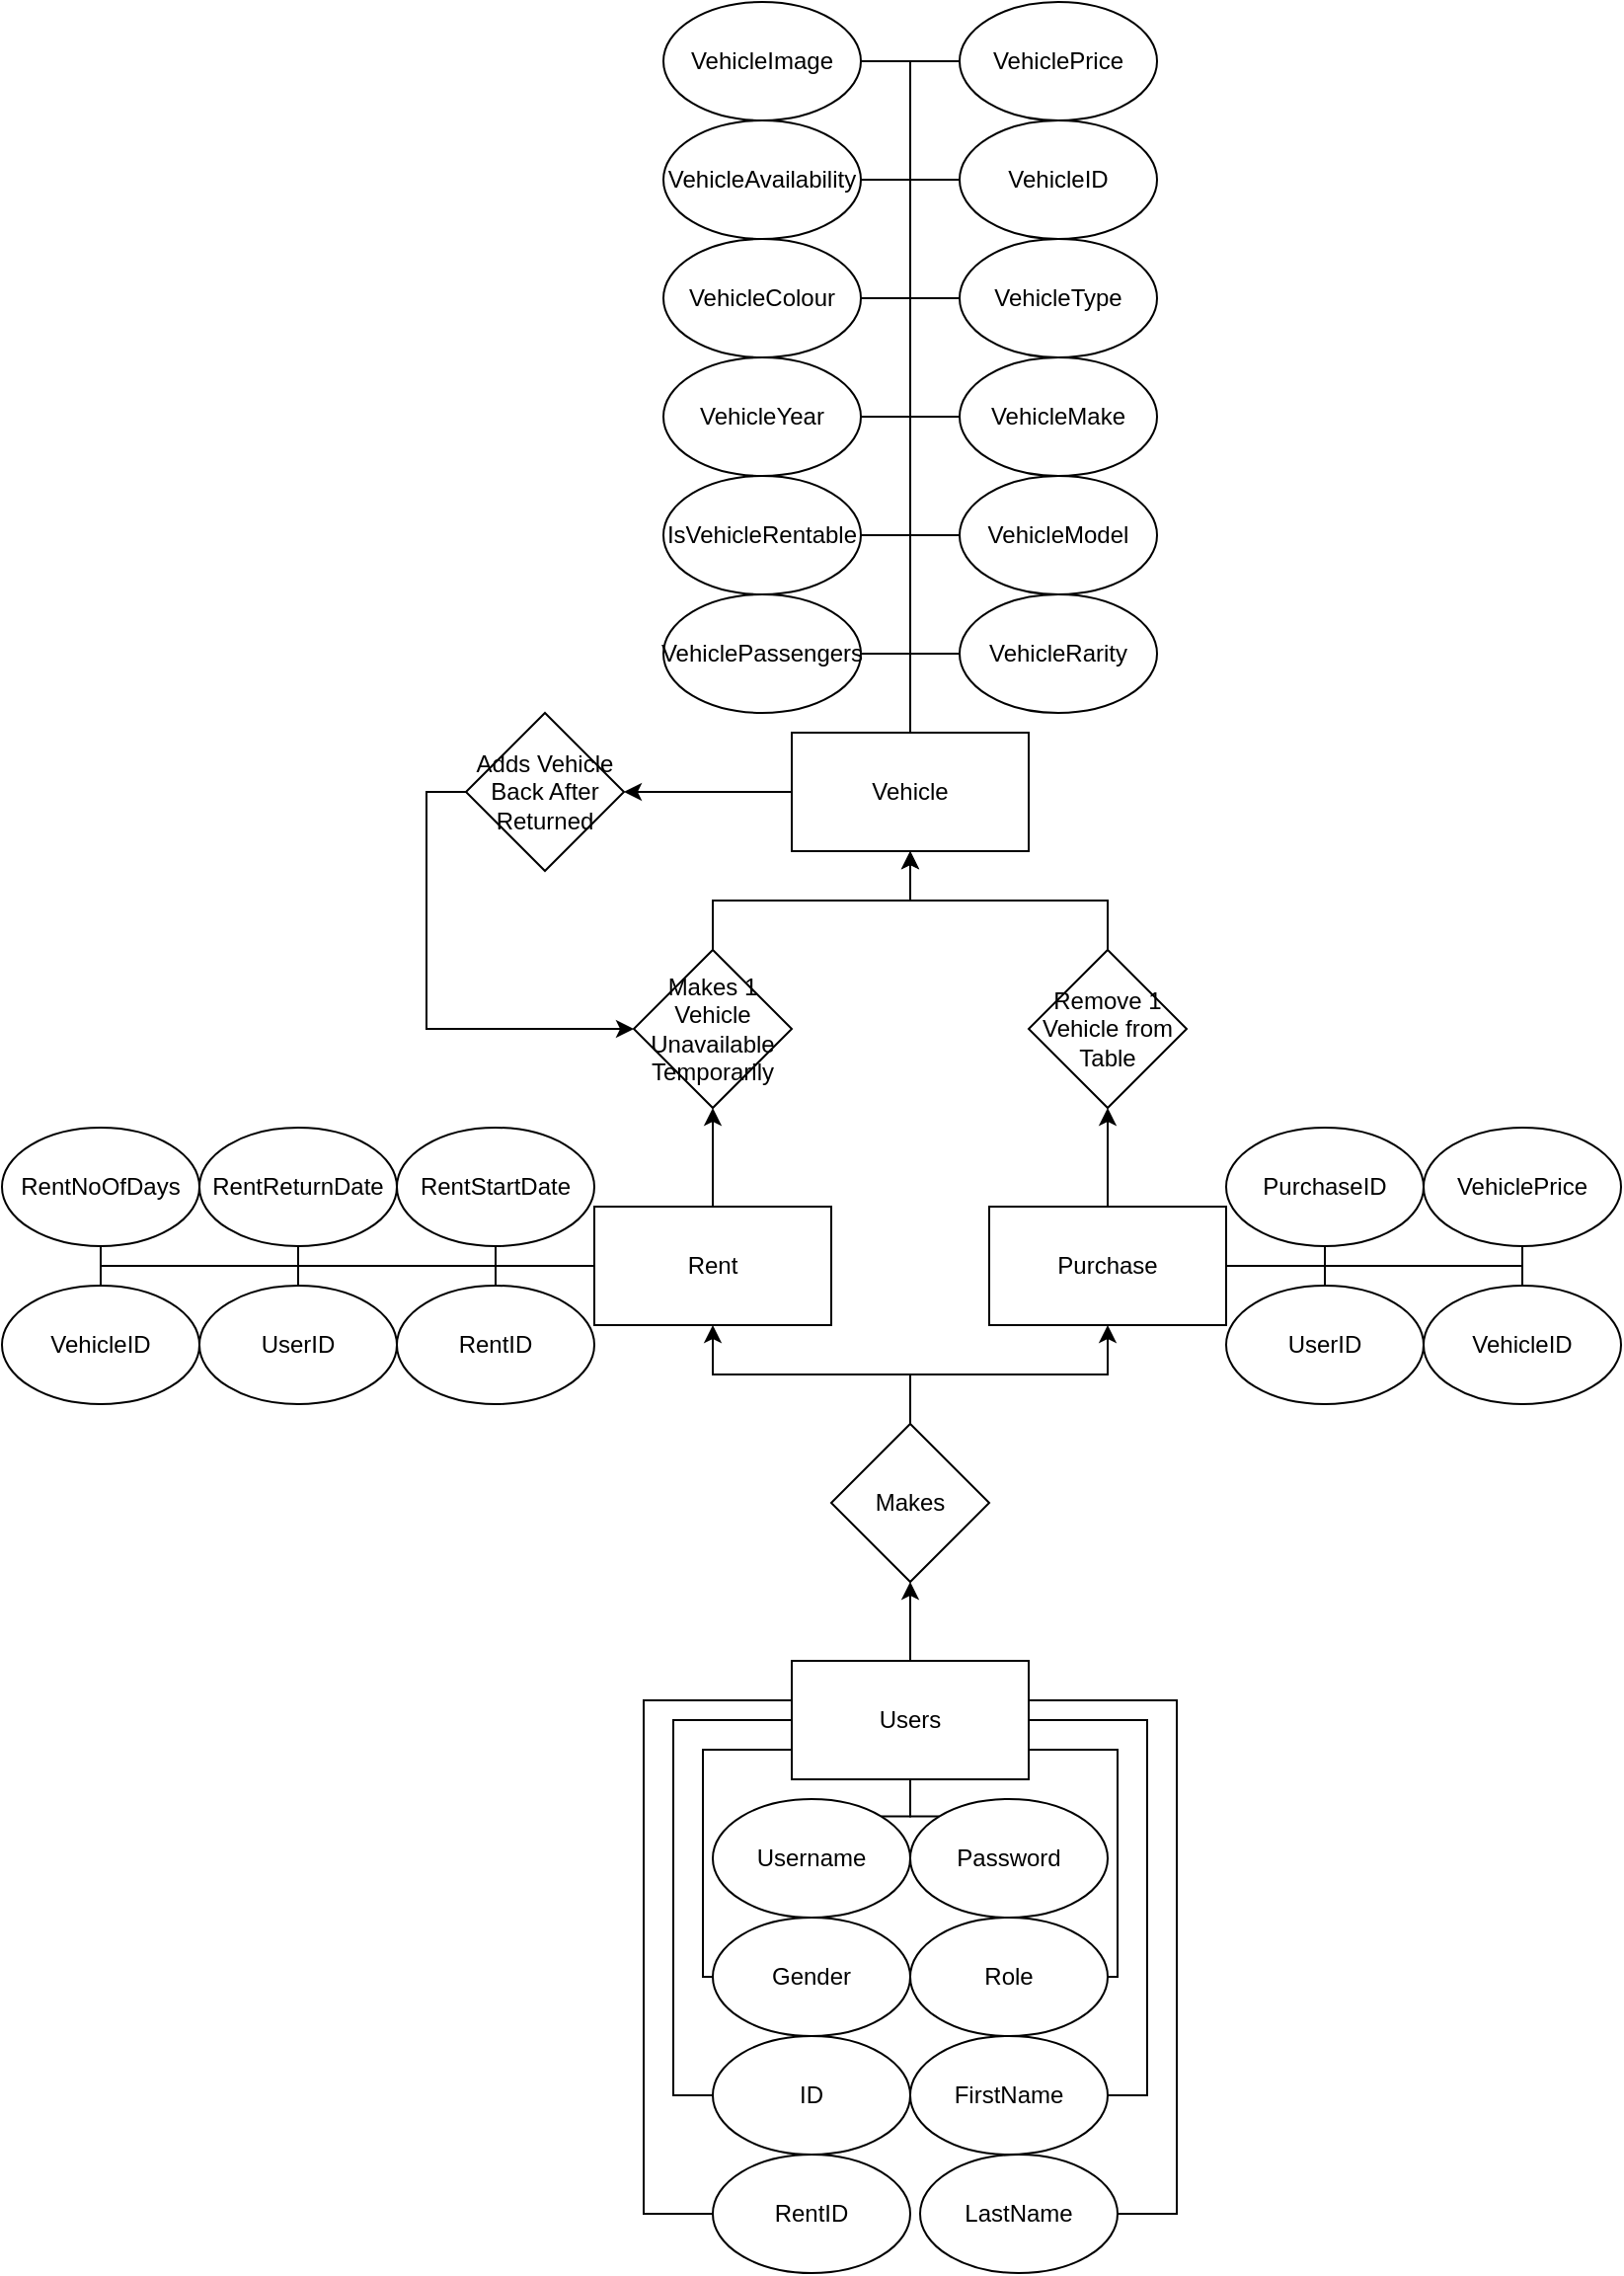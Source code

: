 <mxfile version="20.6.0" type="device"><diagram id="Ei4XksWp4wfRYFeMdyVO" name="Page-1"><mxGraphModel dx="2912" dy="2214" grid="1" gridSize="10" guides="1" tooltips="1" connect="1" arrows="1" fold="1" page="1" pageScale="1" pageWidth="850" pageHeight="1100" math="0" shadow="0"><root><mxCell id="0"/><mxCell id="1" parent="0"/><mxCell id="OmHEZQfIap8FmwXMCzCk-116" style="edgeStyle=orthogonalEdgeStyle;rounded=0;orthogonalLoop=1;jettySize=auto;html=1;exitX=0;exitY=0.5;exitDx=0;exitDy=0;entryX=0.5;entryY=1;entryDx=0;entryDy=0;endArrow=none;endFill=0;" edge="1" parent="1" source="OmHEZQfIap8FmwXMCzCk-1" target="OmHEZQfIap8FmwXMCzCk-7"><mxGeometry relative="1" as="geometry"><Array as="points"><mxPoint x="215" y="140"/></Array></mxGeometry></mxCell><mxCell id="OmHEZQfIap8FmwXMCzCk-117" style="edgeStyle=orthogonalEdgeStyle;rounded=0;orthogonalLoop=1;jettySize=auto;html=1;exitX=0;exitY=0.5;exitDx=0;exitDy=0;entryX=0.5;entryY=1;entryDx=0;entryDy=0;endArrow=none;endFill=0;" edge="1" parent="1" source="OmHEZQfIap8FmwXMCzCk-1" target="OmHEZQfIap8FmwXMCzCk-8"><mxGeometry relative="1" as="geometry"><Array as="points"><mxPoint x="115" y="140"/></Array></mxGeometry></mxCell><mxCell id="OmHEZQfIap8FmwXMCzCk-118" style="edgeStyle=orthogonalEdgeStyle;rounded=0;orthogonalLoop=1;jettySize=auto;html=1;exitX=0;exitY=0.5;exitDx=0;exitDy=0;entryX=0.5;entryY=1;entryDx=0;entryDy=0;endArrow=none;endFill=0;" edge="1" parent="1" source="OmHEZQfIap8FmwXMCzCk-1" target="OmHEZQfIap8FmwXMCzCk-9"><mxGeometry relative="1" as="geometry"><Array as="points"><mxPoint x="15" y="140"/></Array></mxGeometry></mxCell><mxCell id="OmHEZQfIap8FmwXMCzCk-119" style="edgeStyle=orthogonalEdgeStyle;rounded=0;orthogonalLoop=1;jettySize=auto;html=1;exitX=0;exitY=0.5;exitDx=0;exitDy=0;entryX=0.5;entryY=0;entryDx=0;entryDy=0;endArrow=none;endFill=0;" edge="1" parent="1" source="OmHEZQfIap8FmwXMCzCk-1" target="OmHEZQfIap8FmwXMCzCk-10"><mxGeometry relative="1" as="geometry"><Array as="points"><mxPoint x="15" y="140"/></Array></mxGeometry></mxCell><mxCell id="OmHEZQfIap8FmwXMCzCk-120" style="edgeStyle=orthogonalEdgeStyle;rounded=0;orthogonalLoop=1;jettySize=auto;html=1;exitX=0;exitY=0.5;exitDx=0;exitDy=0;entryX=0.5;entryY=0;entryDx=0;entryDy=0;endArrow=none;endFill=0;" edge="1" parent="1" source="OmHEZQfIap8FmwXMCzCk-1" target="OmHEZQfIap8FmwXMCzCk-11"><mxGeometry relative="1" as="geometry"><Array as="points"><mxPoint x="115" y="140"/></Array></mxGeometry></mxCell><mxCell id="OmHEZQfIap8FmwXMCzCk-121" style="edgeStyle=orthogonalEdgeStyle;rounded=0;orthogonalLoop=1;jettySize=auto;html=1;exitX=0;exitY=0.5;exitDx=0;exitDy=0;entryX=0.5;entryY=0;entryDx=0;entryDy=0;endArrow=none;endFill=0;" edge="1" parent="1" source="OmHEZQfIap8FmwXMCzCk-1" target="OmHEZQfIap8FmwXMCzCk-6"><mxGeometry relative="1" as="geometry"><Array as="points"><mxPoint x="215" y="140"/></Array></mxGeometry></mxCell><mxCell id="OmHEZQfIap8FmwXMCzCk-126" style="edgeStyle=orthogonalEdgeStyle;rounded=0;orthogonalLoop=1;jettySize=auto;html=1;exitX=0.5;exitY=0;exitDx=0;exitDy=0;entryX=0.5;entryY=1;entryDx=0;entryDy=0;endArrow=classic;endFill=1;" edge="1" parent="1" source="OmHEZQfIap8FmwXMCzCk-1" target="OmHEZQfIap8FmwXMCzCk-125"><mxGeometry relative="1" as="geometry"/></mxCell><mxCell id="OmHEZQfIap8FmwXMCzCk-1" value="Rent" style="rounded=0;whiteSpace=wrap;html=1;" vertex="1" parent="1"><mxGeometry x="265" y="110" width="120" height="60" as="geometry"/></mxCell><mxCell id="OmHEZQfIap8FmwXMCzCk-130" style="edgeStyle=orthogonalEdgeStyle;rounded=0;orthogonalLoop=1;jettySize=auto;html=1;exitX=0.5;exitY=0;exitDx=0;exitDy=0;entryX=1;entryY=0.5;entryDx=0;entryDy=0;endArrow=none;endFill=0;" edge="1" parent="1" source="OmHEZQfIap8FmwXMCzCk-2" target="OmHEZQfIap8FmwXMCzCk-57"><mxGeometry relative="1" as="geometry"/></mxCell><mxCell id="OmHEZQfIap8FmwXMCzCk-131" style="edgeStyle=orthogonalEdgeStyle;rounded=0;orthogonalLoop=1;jettySize=auto;html=1;exitX=0.5;exitY=0;exitDx=0;exitDy=0;entryX=1;entryY=0.5;entryDx=0;entryDy=0;endArrow=none;endFill=0;" edge="1" parent="1" source="OmHEZQfIap8FmwXMCzCk-2" target="OmHEZQfIap8FmwXMCzCk-58"><mxGeometry relative="1" as="geometry"/></mxCell><mxCell id="OmHEZQfIap8FmwXMCzCk-132" style="edgeStyle=orthogonalEdgeStyle;rounded=0;orthogonalLoop=1;jettySize=auto;html=1;exitX=0.5;exitY=0;exitDx=0;exitDy=0;entryX=1;entryY=0.5;entryDx=0;entryDy=0;endArrow=none;endFill=0;" edge="1" parent="1" source="OmHEZQfIap8FmwXMCzCk-2" target="OmHEZQfIap8FmwXMCzCk-51"><mxGeometry relative="1" as="geometry"/></mxCell><mxCell id="OmHEZQfIap8FmwXMCzCk-133" style="edgeStyle=orthogonalEdgeStyle;rounded=0;orthogonalLoop=1;jettySize=auto;html=1;exitX=0.5;exitY=0;exitDx=0;exitDy=0;entryX=1;entryY=0.5;entryDx=0;entryDy=0;endArrow=none;endFill=0;" edge="1" parent="1" source="OmHEZQfIap8FmwXMCzCk-2" target="OmHEZQfIap8FmwXMCzCk-52"><mxGeometry relative="1" as="geometry"/></mxCell><mxCell id="OmHEZQfIap8FmwXMCzCk-134" style="edgeStyle=orthogonalEdgeStyle;rounded=0;orthogonalLoop=1;jettySize=auto;html=1;exitX=0.5;exitY=0;exitDx=0;exitDy=0;entryX=1;entryY=0.5;entryDx=0;entryDy=0;endArrow=none;endFill=0;" edge="1" parent="1" source="OmHEZQfIap8FmwXMCzCk-2" target="OmHEZQfIap8FmwXMCzCk-53"><mxGeometry relative="1" as="geometry"/></mxCell><mxCell id="OmHEZQfIap8FmwXMCzCk-136" style="edgeStyle=orthogonalEdgeStyle;rounded=0;orthogonalLoop=1;jettySize=auto;html=1;exitX=0.5;exitY=0;exitDx=0;exitDy=0;entryX=1;entryY=0.5;entryDx=0;entryDy=0;endArrow=none;endFill=0;" edge="1" parent="1" source="OmHEZQfIap8FmwXMCzCk-2" target="OmHEZQfIap8FmwXMCzCk-59"><mxGeometry relative="1" as="geometry"/></mxCell><mxCell id="OmHEZQfIap8FmwXMCzCk-137" style="edgeStyle=orthogonalEdgeStyle;rounded=0;orthogonalLoop=1;jettySize=auto;html=1;exitX=0.5;exitY=0;exitDx=0;exitDy=0;entryX=0;entryY=0.5;entryDx=0;entryDy=0;endArrow=none;endFill=0;" edge="1" parent="1" source="OmHEZQfIap8FmwXMCzCk-2" target="OmHEZQfIap8FmwXMCzCk-56"><mxGeometry relative="1" as="geometry"/></mxCell><mxCell id="OmHEZQfIap8FmwXMCzCk-138" style="edgeStyle=orthogonalEdgeStyle;rounded=0;orthogonalLoop=1;jettySize=auto;html=1;exitX=0.5;exitY=0;exitDx=0;exitDy=0;entryX=0;entryY=0.5;entryDx=0;entryDy=0;endArrow=none;endFill=0;" edge="1" parent="1" source="OmHEZQfIap8FmwXMCzCk-2" target="OmHEZQfIap8FmwXMCzCk-50"><mxGeometry relative="1" as="geometry"/></mxCell><mxCell id="OmHEZQfIap8FmwXMCzCk-139" style="edgeStyle=orthogonalEdgeStyle;rounded=0;orthogonalLoop=1;jettySize=auto;html=1;exitX=0.5;exitY=0;exitDx=0;exitDy=0;entryX=0;entryY=0.5;entryDx=0;entryDy=0;endArrow=none;endFill=0;" edge="1" parent="1" source="OmHEZQfIap8FmwXMCzCk-2" target="OmHEZQfIap8FmwXMCzCk-49"><mxGeometry relative="1" as="geometry"/></mxCell><mxCell id="OmHEZQfIap8FmwXMCzCk-140" style="edgeStyle=orthogonalEdgeStyle;rounded=0;orthogonalLoop=1;jettySize=auto;html=1;exitX=0.5;exitY=0;exitDx=0;exitDy=0;entryX=0;entryY=0.5;entryDx=0;entryDy=0;endArrow=none;endFill=0;" edge="1" parent="1" source="OmHEZQfIap8FmwXMCzCk-2" target="OmHEZQfIap8FmwXMCzCk-55"><mxGeometry relative="1" as="geometry"/></mxCell><mxCell id="OmHEZQfIap8FmwXMCzCk-141" style="edgeStyle=orthogonalEdgeStyle;rounded=0;orthogonalLoop=1;jettySize=auto;html=1;exitX=0.5;exitY=0;exitDx=0;exitDy=0;entryX=0;entryY=0.5;entryDx=0;entryDy=0;endArrow=none;endFill=0;" edge="1" parent="1" source="OmHEZQfIap8FmwXMCzCk-2" target="OmHEZQfIap8FmwXMCzCk-48"><mxGeometry relative="1" as="geometry"/></mxCell><mxCell id="OmHEZQfIap8FmwXMCzCk-142" style="edgeStyle=orthogonalEdgeStyle;rounded=0;orthogonalLoop=1;jettySize=auto;html=1;exitX=0.5;exitY=0;exitDx=0;exitDy=0;entryX=0;entryY=0.5;entryDx=0;entryDy=0;endArrow=none;endFill=0;" edge="1" parent="1" source="OmHEZQfIap8FmwXMCzCk-2" target="OmHEZQfIap8FmwXMCzCk-54"><mxGeometry relative="1" as="geometry"/></mxCell><mxCell id="OmHEZQfIap8FmwXMCzCk-146" style="edgeStyle=orthogonalEdgeStyle;rounded=0;orthogonalLoop=1;jettySize=auto;html=1;exitX=0;exitY=0.5;exitDx=0;exitDy=0;entryX=1;entryY=0.5;entryDx=0;entryDy=0;endArrow=classic;endFill=1;" edge="1" parent="1" source="OmHEZQfIap8FmwXMCzCk-2" target="OmHEZQfIap8FmwXMCzCk-145"><mxGeometry relative="1" as="geometry"/></mxCell><mxCell id="OmHEZQfIap8FmwXMCzCk-2" value="Vehicle" style="rounded=0;whiteSpace=wrap;html=1;" vertex="1" parent="1"><mxGeometry x="365" y="-130" width="120" height="60" as="geometry"/></mxCell><mxCell id="OmHEZQfIap8FmwXMCzCk-74" style="edgeStyle=orthogonalEdgeStyle;rounded=0;orthogonalLoop=1;jettySize=auto;html=1;exitX=0.5;exitY=0;exitDx=0;exitDy=0;entryX=0.5;entryY=1;entryDx=0;entryDy=0;" edge="1" parent="1" source="OmHEZQfIap8FmwXMCzCk-3" target="OmHEZQfIap8FmwXMCzCk-19"><mxGeometry relative="1" as="geometry"/></mxCell><mxCell id="OmHEZQfIap8FmwXMCzCk-3" value="Users" style="rounded=0;whiteSpace=wrap;html=1;" vertex="1" parent="1"><mxGeometry x="365" y="340" width="120" height="60" as="geometry"/></mxCell><mxCell id="OmHEZQfIap8FmwXMCzCk-112" style="edgeStyle=orthogonalEdgeStyle;rounded=0;orthogonalLoop=1;jettySize=auto;html=1;exitX=1;exitY=0.5;exitDx=0;exitDy=0;entryX=0.5;entryY=1;entryDx=0;entryDy=0;endArrow=none;endFill=0;" edge="1" parent="1" source="OmHEZQfIap8FmwXMCzCk-5" target="OmHEZQfIap8FmwXMCzCk-22"><mxGeometry relative="1" as="geometry"><Array as="points"><mxPoint x="635" y="140"/></Array></mxGeometry></mxCell><mxCell id="OmHEZQfIap8FmwXMCzCk-113" style="edgeStyle=orthogonalEdgeStyle;rounded=0;orthogonalLoop=1;jettySize=auto;html=1;exitX=1;exitY=0.5;exitDx=0;exitDy=0;entryX=0.5;entryY=1;entryDx=0;entryDy=0;endArrow=none;endFill=0;" edge="1" parent="1" source="OmHEZQfIap8FmwXMCzCk-5" target="OmHEZQfIap8FmwXMCzCk-25"><mxGeometry relative="1" as="geometry"><Array as="points"><mxPoint x="735" y="140"/></Array></mxGeometry></mxCell><mxCell id="OmHEZQfIap8FmwXMCzCk-114" style="edgeStyle=orthogonalEdgeStyle;rounded=0;orthogonalLoop=1;jettySize=auto;html=1;exitX=1;exitY=0.5;exitDx=0;exitDy=0;entryX=0.5;entryY=0;entryDx=0;entryDy=0;endArrow=none;endFill=0;" edge="1" parent="1" source="OmHEZQfIap8FmwXMCzCk-5" target="OmHEZQfIap8FmwXMCzCk-23"><mxGeometry relative="1" as="geometry"><Array as="points"><mxPoint x="635" y="140"/></Array></mxGeometry></mxCell><mxCell id="OmHEZQfIap8FmwXMCzCk-115" style="edgeStyle=orthogonalEdgeStyle;rounded=0;orthogonalLoop=1;jettySize=auto;html=1;exitX=1;exitY=0.5;exitDx=0;exitDy=0;entryX=0.5;entryY=0;entryDx=0;entryDy=0;endArrow=none;endFill=0;" edge="1" parent="1" source="OmHEZQfIap8FmwXMCzCk-5" target="OmHEZQfIap8FmwXMCzCk-24"><mxGeometry relative="1" as="geometry"><Array as="points"><mxPoint x="735" y="140"/></Array></mxGeometry></mxCell><mxCell id="OmHEZQfIap8FmwXMCzCk-124" style="edgeStyle=orthogonalEdgeStyle;rounded=0;orthogonalLoop=1;jettySize=auto;html=1;exitX=0.5;exitY=0;exitDx=0;exitDy=0;entryX=0.5;entryY=1;entryDx=0;entryDy=0;endArrow=classic;endFill=1;" edge="1" parent="1" source="OmHEZQfIap8FmwXMCzCk-5" target="OmHEZQfIap8FmwXMCzCk-98"><mxGeometry relative="1" as="geometry"/></mxCell><mxCell id="OmHEZQfIap8FmwXMCzCk-5" value="Purchase" style="rounded=0;whiteSpace=wrap;html=1;" vertex="1" parent="1"><mxGeometry x="465" y="110" width="120" height="60" as="geometry"/></mxCell><mxCell id="OmHEZQfIap8FmwXMCzCk-6" value="RentID" style="ellipse;whiteSpace=wrap;html=1;" vertex="1" parent="1"><mxGeometry x="165" y="150" width="100" height="60" as="geometry"/></mxCell><mxCell id="OmHEZQfIap8FmwXMCzCk-7" value="RentStartDate" style="ellipse;whiteSpace=wrap;html=1;" vertex="1" parent="1"><mxGeometry x="165" y="70" width="100" height="60" as="geometry"/></mxCell><mxCell id="OmHEZQfIap8FmwXMCzCk-8" value="RentReturnDate" style="ellipse;whiteSpace=wrap;html=1;" vertex="1" parent="1"><mxGeometry x="65" y="70" width="100" height="60" as="geometry"/></mxCell><mxCell id="OmHEZQfIap8FmwXMCzCk-9" value="RentNoOfDays" style="ellipse;whiteSpace=wrap;html=1;" vertex="1" parent="1"><mxGeometry x="-35" y="70" width="100" height="60" as="geometry"/></mxCell><mxCell id="OmHEZQfIap8FmwXMCzCk-10" value="VehicleID" style="ellipse;whiteSpace=wrap;html=1;" vertex="1" parent="1"><mxGeometry x="-35" y="150" width="100" height="60" as="geometry"/></mxCell><mxCell id="OmHEZQfIap8FmwXMCzCk-11" value="UserID" style="ellipse;whiteSpace=wrap;html=1;" vertex="1" parent="1"><mxGeometry x="65" y="150" width="100" height="60" as="geometry"/></mxCell><mxCell id="OmHEZQfIap8FmwXMCzCk-122" style="edgeStyle=orthogonalEdgeStyle;rounded=0;orthogonalLoop=1;jettySize=auto;html=1;exitX=0.5;exitY=0;exitDx=0;exitDy=0;entryX=0.5;entryY=1;entryDx=0;entryDy=0;endArrow=classic;endFill=1;" edge="1" parent="1" source="OmHEZQfIap8FmwXMCzCk-19" target="OmHEZQfIap8FmwXMCzCk-1"><mxGeometry relative="1" as="geometry"/></mxCell><mxCell id="OmHEZQfIap8FmwXMCzCk-123" style="edgeStyle=orthogonalEdgeStyle;rounded=0;orthogonalLoop=1;jettySize=auto;html=1;exitX=0.5;exitY=0;exitDx=0;exitDy=0;entryX=0.5;entryY=1;entryDx=0;entryDy=0;endArrow=classic;endFill=1;" edge="1" parent="1" source="OmHEZQfIap8FmwXMCzCk-19" target="OmHEZQfIap8FmwXMCzCk-5"><mxGeometry relative="1" as="geometry"/></mxCell><mxCell id="OmHEZQfIap8FmwXMCzCk-19" value="Makes" style="rhombus;whiteSpace=wrap;html=1;" vertex="1" parent="1"><mxGeometry x="385" y="220" width="80" height="80" as="geometry"/></mxCell><mxCell id="OmHEZQfIap8FmwXMCzCk-22" value="PurchaseID" style="ellipse;whiteSpace=wrap;html=1;" vertex="1" parent="1"><mxGeometry x="585" y="70" width="100" height="60" as="geometry"/></mxCell><mxCell id="OmHEZQfIap8FmwXMCzCk-23" value="UserID" style="ellipse;whiteSpace=wrap;html=1;" vertex="1" parent="1"><mxGeometry x="585" y="150" width="100" height="60" as="geometry"/></mxCell><mxCell id="OmHEZQfIap8FmwXMCzCk-24" value="VehicleID" style="ellipse;whiteSpace=wrap;html=1;" vertex="1" parent="1"><mxGeometry x="685" y="150" width="100" height="60" as="geometry"/></mxCell><mxCell id="OmHEZQfIap8FmwXMCzCk-25" value="VehiclePrice" style="ellipse;whiteSpace=wrap;html=1;" vertex="1" parent="1"><mxGeometry x="685" y="70" width="100" height="60" as="geometry"/></mxCell><mxCell id="OmHEZQfIap8FmwXMCzCk-86" style="edgeStyle=orthogonalEdgeStyle;rounded=0;orthogonalLoop=1;jettySize=auto;html=1;exitX=0;exitY=0.5;exitDx=0;exitDy=0;entryX=0;entryY=0.5;entryDx=0;entryDy=0;endArrow=none;endFill=0;" edge="1" parent="1" source="OmHEZQfIap8FmwXMCzCk-32" target="OmHEZQfIap8FmwXMCzCk-3"><mxGeometry relative="1" as="geometry"/></mxCell><mxCell id="OmHEZQfIap8FmwXMCzCk-32" value="ID" style="ellipse;whiteSpace=wrap;html=1;" vertex="1" parent="1"><mxGeometry x="325" y="530" width="100" height="60" as="geometry"/></mxCell><mxCell id="OmHEZQfIap8FmwXMCzCk-75" style="edgeStyle=orthogonalEdgeStyle;rounded=0;orthogonalLoop=1;jettySize=auto;html=1;exitX=1;exitY=0;exitDx=0;exitDy=0;entryX=0.5;entryY=1;entryDx=0;entryDy=0;endArrow=none;endFill=0;" edge="1" parent="1" source="OmHEZQfIap8FmwXMCzCk-33" target="OmHEZQfIap8FmwXMCzCk-3"><mxGeometry relative="1" as="geometry"/></mxCell><mxCell id="OmHEZQfIap8FmwXMCzCk-33" value="Username" style="ellipse;whiteSpace=wrap;html=1;" vertex="1" parent="1"><mxGeometry x="325" y="410" width="100" height="60" as="geometry"/></mxCell><mxCell id="OmHEZQfIap8FmwXMCzCk-76" style="edgeStyle=orthogonalEdgeStyle;rounded=0;orthogonalLoop=1;jettySize=auto;html=1;exitX=0;exitY=0;exitDx=0;exitDy=0;endArrow=none;endFill=0;entryX=0.5;entryY=1;entryDx=0;entryDy=0;" edge="1" parent="1" source="OmHEZQfIap8FmwXMCzCk-34" target="OmHEZQfIap8FmwXMCzCk-3"><mxGeometry relative="1" as="geometry"><mxPoint x="455" y="400" as="targetPoint"/></mxGeometry></mxCell><mxCell id="OmHEZQfIap8FmwXMCzCk-34" value="Password" style="ellipse;whiteSpace=wrap;html=1;" vertex="1" parent="1"><mxGeometry x="425" y="410" width="100" height="60" as="geometry"/></mxCell><mxCell id="OmHEZQfIap8FmwXMCzCk-85" style="edgeStyle=orthogonalEdgeStyle;rounded=0;orthogonalLoop=1;jettySize=auto;html=1;exitX=1;exitY=0.5;exitDx=0;exitDy=0;entryX=1;entryY=0.5;entryDx=0;entryDy=0;endArrow=none;endFill=0;" edge="1" parent="1" source="OmHEZQfIap8FmwXMCzCk-35" target="OmHEZQfIap8FmwXMCzCk-3"><mxGeometry relative="1" as="geometry"><Array as="points"><mxPoint x="560" y="620"/><mxPoint x="560" y="360"/><mxPoint x="485" y="360"/></Array></mxGeometry></mxCell><mxCell id="OmHEZQfIap8FmwXMCzCk-35" value="LastName" style="ellipse;whiteSpace=wrap;html=1;" vertex="1" parent="1"><mxGeometry x="430" y="590" width="100" height="60" as="geometry"/></mxCell><mxCell id="OmHEZQfIap8FmwXMCzCk-105" style="edgeStyle=orthogonalEdgeStyle;rounded=0;orthogonalLoop=1;jettySize=auto;html=1;exitX=0;exitY=0.5;exitDx=0;exitDy=0;entryX=0;entryY=0.75;entryDx=0;entryDy=0;endArrow=none;endFill=0;" edge="1" parent="1" source="OmHEZQfIap8FmwXMCzCk-36" target="OmHEZQfIap8FmwXMCzCk-3"><mxGeometry relative="1" as="geometry"><Array as="points"><mxPoint x="320" y="500"/><mxPoint x="320" y="385"/></Array></mxGeometry></mxCell><mxCell id="OmHEZQfIap8FmwXMCzCk-36" value="Gender" style="ellipse;whiteSpace=wrap;html=1;" vertex="1" parent="1"><mxGeometry x="325" y="470" width="100" height="60" as="geometry"/></mxCell><mxCell id="OmHEZQfIap8FmwXMCzCk-106" style="edgeStyle=orthogonalEdgeStyle;rounded=0;orthogonalLoop=1;jettySize=auto;html=1;exitX=1;exitY=0.5;exitDx=0;exitDy=0;entryX=1;entryY=0.75;entryDx=0;entryDy=0;endArrow=none;endFill=0;" edge="1" parent="1" source="OmHEZQfIap8FmwXMCzCk-37" target="OmHEZQfIap8FmwXMCzCk-3"><mxGeometry relative="1" as="geometry"><Array as="points"><mxPoint x="530" y="500"/><mxPoint x="530" y="385"/></Array></mxGeometry></mxCell><mxCell id="OmHEZQfIap8FmwXMCzCk-37" value="Role" style="ellipse;whiteSpace=wrap;html=1;" vertex="1" parent="1"><mxGeometry x="425" y="470" width="100" height="60" as="geometry"/></mxCell><mxCell id="OmHEZQfIap8FmwXMCzCk-84" style="edgeStyle=orthogonalEdgeStyle;rounded=0;orthogonalLoop=1;jettySize=auto;html=1;exitX=1;exitY=0.5;exitDx=0;exitDy=0;endArrow=none;endFill=0;entryX=1;entryY=0.5;entryDx=0;entryDy=0;" edge="1" parent="1" source="OmHEZQfIap8FmwXMCzCk-38" target="OmHEZQfIap8FmwXMCzCk-3"><mxGeometry relative="1" as="geometry"><mxPoint x="590" y="340" as="targetPoint"/></mxGeometry></mxCell><mxCell id="OmHEZQfIap8FmwXMCzCk-38" value="FirstName" style="ellipse;whiteSpace=wrap;html=1;" vertex="1" parent="1"><mxGeometry x="425" y="530" width="100" height="60" as="geometry"/></mxCell><mxCell id="OmHEZQfIap8FmwXMCzCk-87" style="edgeStyle=orthogonalEdgeStyle;rounded=0;orthogonalLoop=1;jettySize=auto;html=1;exitX=0;exitY=0.5;exitDx=0;exitDy=0;entryX=0;entryY=0.5;entryDx=0;entryDy=0;endArrow=none;endFill=0;" edge="1" parent="1" source="OmHEZQfIap8FmwXMCzCk-39" target="OmHEZQfIap8FmwXMCzCk-3"><mxGeometry relative="1" as="geometry"><Array as="points"><mxPoint x="290" y="620"/><mxPoint x="290" y="360"/><mxPoint x="365" y="360"/></Array></mxGeometry></mxCell><mxCell id="OmHEZQfIap8FmwXMCzCk-39" value="RentID" style="ellipse;whiteSpace=wrap;html=1;" vertex="1" parent="1"><mxGeometry x="325" y="590" width="100" height="60" as="geometry"/></mxCell><mxCell id="OmHEZQfIap8FmwXMCzCk-48" value="VehicleID" style="ellipse;whiteSpace=wrap;html=1;" vertex="1" parent="1"><mxGeometry x="450" y="-440" width="100" height="60" as="geometry"/></mxCell><mxCell id="OmHEZQfIap8FmwXMCzCk-49" value="VehicleMake" style="ellipse;whiteSpace=wrap;html=1;" vertex="1" parent="1"><mxGeometry x="450" y="-320" width="100" height="60" as="geometry"/></mxCell><mxCell id="OmHEZQfIap8FmwXMCzCk-50" value="VehicleModel" style="ellipse;whiteSpace=wrap;html=1;" vertex="1" parent="1"><mxGeometry x="450" y="-260" width="100" height="60" as="geometry"/></mxCell><mxCell id="OmHEZQfIap8FmwXMCzCk-51" value="VehicleYear" style="ellipse;whiteSpace=wrap;html=1;" vertex="1" parent="1"><mxGeometry x="300" y="-320" width="100" height="60" as="geometry"/></mxCell><mxCell id="OmHEZQfIap8FmwXMCzCk-52" value="VehicleColour" style="ellipse;whiteSpace=wrap;html=1;" vertex="1" parent="1"><mxGeometry x="300" y="-380" width="100" height="60" as="geometry"/></mxCell><mxCell id="OmHEZQfIap8FmwXMCzCk-53" value="VehicleAvailability" style="ellipse;whiteSpace=wrap;html=1;" vertex="1" parent="1"><mxGeometry x="300" y="-440" width="100" height="60" as="geometry"/></mxCell><mxCell id="OmHEZQfIap8FmwXMCzCk-54" value="VehiclePrice" style="ellipse;whiteSpace=wrap;html=1;" vertex="1" parent="1"><mxGeometry x="450" y="-500" width="100" height="60" as="geometry"/></mxCell><mxCell id="OmHEZQfIap8FmwXMCzCk-55" value="VehicleType" style="ellipse;whiteSpace=wrap;html=1;" vertex="1" parent="1"><mxGeometry x="450" y="-380" width="100" height="60" as="geometry"/></mxCell><mxCell id="OmHEZQfIap8FmwXMCzCk-56" value="VehicleRarity" style="ellipse;whiteSpace=wrap;html=1;" vertex="1" parent="1"><mxGeometry x="450" y="-200" width="100" height="60" as="geometry"/></mxCell><mxCell id="OmHEZQfIap8FmwXMCzCk-57" value="VehiclePassengers" style="ellipse;whiteSpace=wrap;html=1;" vertex="1" parent="1"><mxGeometry x="300" y="-200" width="100" height="60" as="geometry"/></mxCell><mxCell id="OmHEZQfIap8FmwXMCzCk-58" value="IsVehicleRentable" style="ellipse;whiteSpace=wrap;html=1;" vertex="1" parent="1"><mxGeometry x="300" y="-260" width="100" height="60" as="geometry"/></mxCell><mxCell id="OmHEZQfIap8FmwXMCzCk-59" value="VehicleImage" style="ellipse;whiteSpace=wrap;html=1;" vertex="1" parent="1"><mxGeometry x="300" y="-500" width="100" height="60" as="geometry"/></mxCell><mxCell id="OmHEZQfIap8FmwXMCzCk-100" style="edgeStyle=orthogonalEdgeStyle;rounded=0;orthogonalLoop=1;jettySize=auto;html=1;exitX=0.5;exitY=0;exitDx=0;exitDy=0;entryX=0.5;entryY=1;entryDx=0;entryDy=0;endArrow=classic;endFill=1;" edge="1" parent="1" source="OmHEZQfIap8FmwXMCzCk-98" target="OmHEZQfIap8FmwXMCzCk-2"><mxGeometry relative="1" as="geometry"/></mxCell><mxCell id="OmHEZQfIap8FmwXMCzCk-98" value="Remove 1 Vehicle from Table" style="rhombus;whiteSpace=wrap;html=1;" vertex="1" parent="1"><mxGeometry x="485" y="-20" width="80" height="80" as="geometry"/></mxCell><mxCell id="OmHEZQfIap8FmwXMCzCk-127" style="edgeStyle=orthogonalEdgeStyle;rounded=0;orthogonalLoop=1;jettySize=auto;html=1;exitX=0.5;exitY=0;exitDx=0;exitDy=0;entryX=0.5;entryY=1;entryDx=0;entryDy=0;endArrow=classic;endFill=1;" edge="1" parent="1" source="OmHEZQfIap8FmwXMCzCk-125" target="OmHEZQfIap8FmwXMCzCk-2"><mxGeometry relative="1" as="geometry"/></mxCell><mxCell id="OmHEZQfIap8FmwXMCzCk-125" value="Makes 1 Vehicle Unavailable Temporarily" style="rhombus;whiteSpace=wrap;html=1;" vertex="1" parent="1"><mxGeometry x="285" y="-20" width="80" height="80" as="geometry"/></mxCell><mxCell id="OmHEZQfIap8FmwXMCzCk-147" style="edgeStyle=orthogonalEdgeStyle;rounded=0;orthogonalLoop=1;jettySize=auto;html=1;exitX=0;exitY=0.5;exitDx=0;exitDy=0;entryX=0;entryY=0.5;entryDx=0;entryDy=0;endArrow=classic;endFill=1;" edge="1" parent="1" source="OmHEZQfIap8FmwXMCzCk-145" target="OmHEZQfIap8FmwXMCzCk-125"><mxGeometry relative="1" as="geometry"/></mxCell><mxCell id="OmHEZQfIap8FmwXMCzCk-145" value="Adds Vehicle Back After Returned" style="rhombus;whiteSpace=wrap;html=1;" vertex="1" parent="1"><mxGeometry x="200" y="-140" width="80" height="80" as="geometry"/></mxCell></root></mxGraphModel></diagram></mxfile>